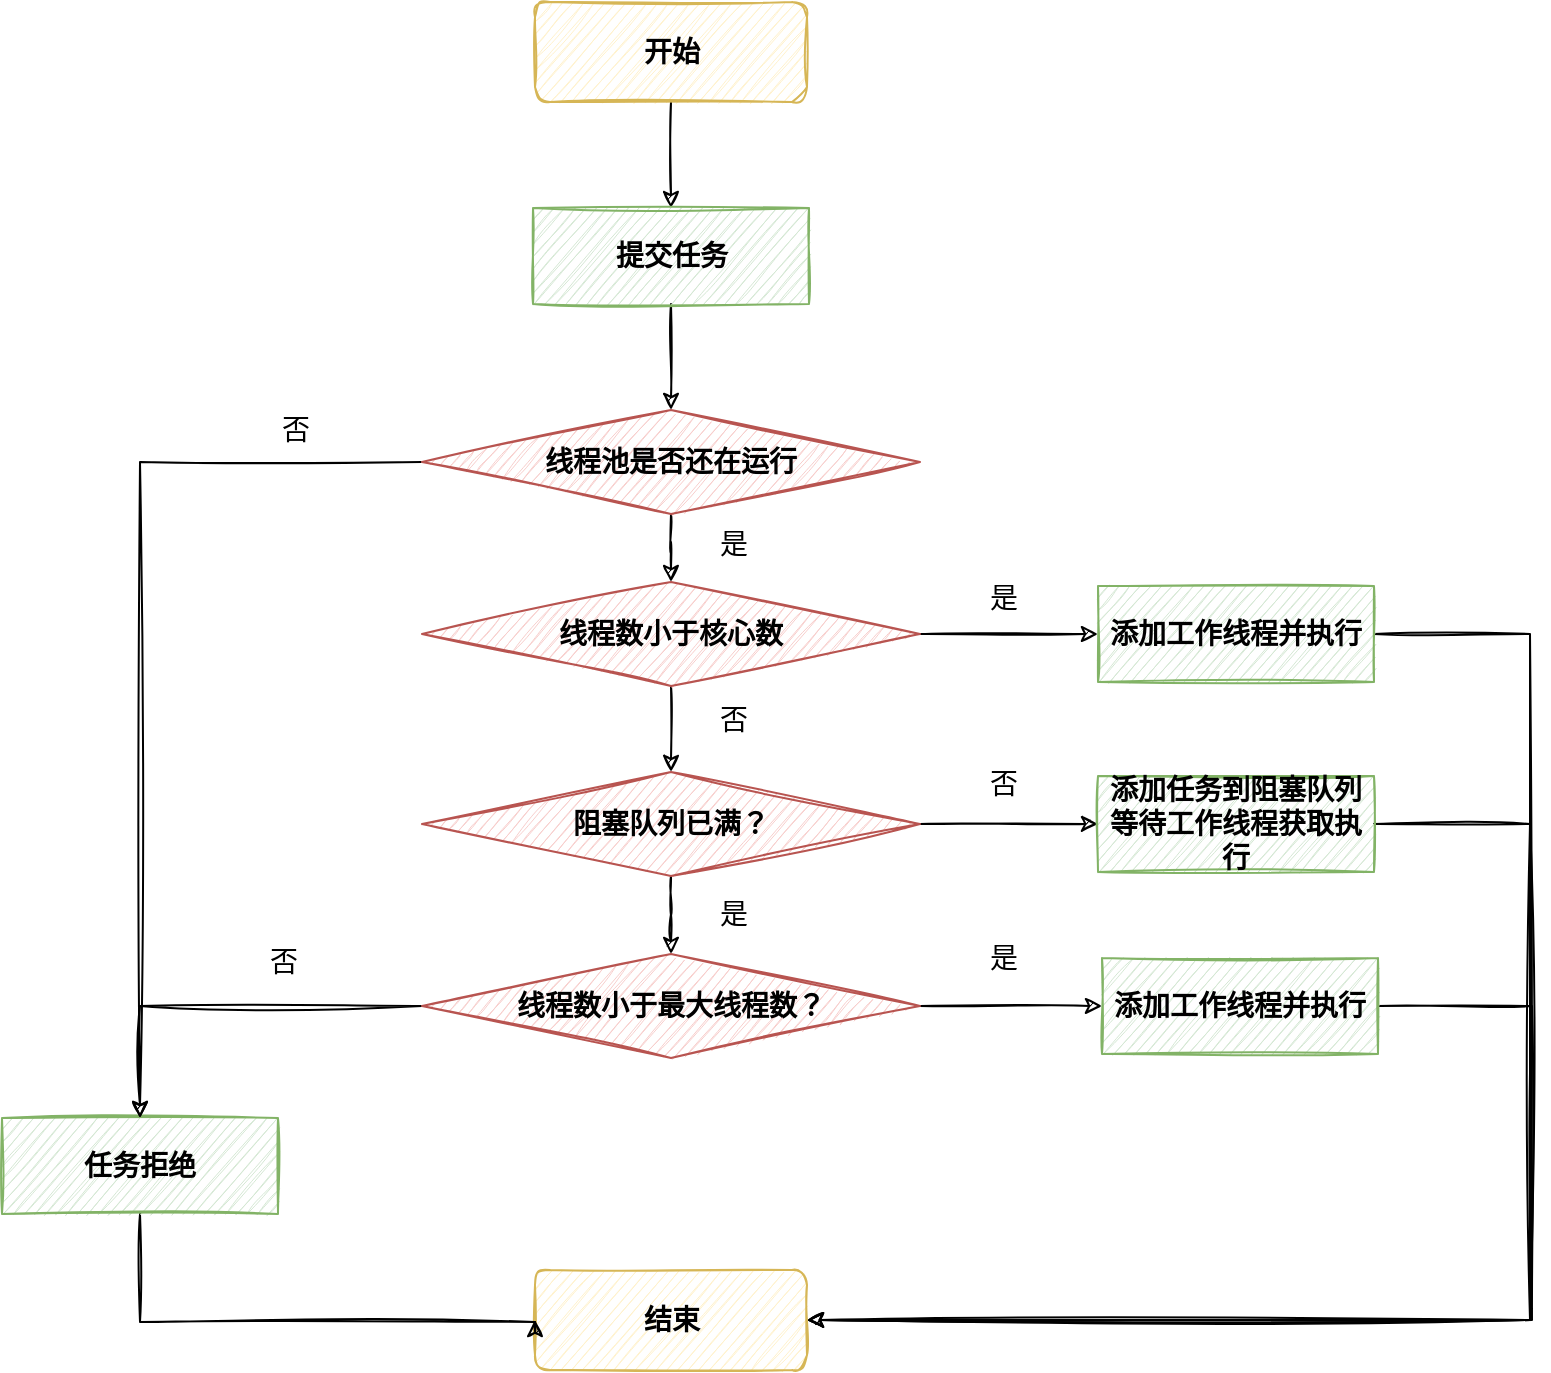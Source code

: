 <mxfile version="16.0.0" type="github">
  <diagram id="FFCrXQkO12scRr8ujQMa" name="第 1 页">
    <mxGraphModel dx="1422" dy="762" grid="0" gridSize="10" guides="1" tooltips="1" connect="1" arrows="1" fold="1" page="0" pageScale="1" pageWidth="827" pageHeight="1169" math="0" shadow="0">
      <root>
        <mxCell id="0" />
        <mxCell id="1" parent="0" />
        <mxCell id="0lQiH7m6wBVxPv7ZPS4I-15" value="" style="edgeStyle=orthogonalEdgeStyle;rounded=0;orthogonalLoop=1;jettySize=auto;html=1;fontSize=14;sketch=1;" edge="1" parent="1" source="0lQiH7m6wBVxPv7ZPS4I-1" target="0lQiH7m6wBVxPv7ZPS4I-6">
          <mxGeometry relative="1" as="geometry" />
        </mxCell>
        <mxCell id="0lQiH7m6wBVxPv7ZPS4I-1" value="&lt;font style=&quot;font-size: 14px&quot;&gt;&lt;b&gt;开始&lt;/b&gt;&lt;/font&gt;" style="rounded=1;whiteSpace=wrap;html=1;fillColor=#fff2cc;strokeColor=#d6b656;sketch=1;" vertex="1" parent="1">
          <mxGeometry x="329.5" y="81" width="136" height="50" as="geometry" />
        </mxCell>
        <mxCell id="0lQiH7m6wBVxPv7ZPS4I-2" value="&lt;font style=&quot;font-size: 14px&quot;&gt;&lt;b&gt;结束&lt;/b&gt;&lt;/font&gt;" style="rounded=1;whiteSpace=wrap;html=1;fillColor=#fff2cc;strokeColor=#d6b656;sketch=1;" vertex="1" parent="1">
          <mxGeometry x="329.5" y="715" width="136" height="50" as="geometry" />
        </mxCell>
        <mxCell id="0lQiH7m6wBVxPv7ZPS4I-16" value="" style="edgeStyle=orthogonalEdgeStyle;rounded=0;orthogonalLoop=1;jettySize=auto;html=1;fontSize=14;sketch=1;" edge="1" parent="1" source="0lQiH7m6wBVxPv7ZPS4I-6" target="0lQiH7m6wBVxPv7ZPS4I-8">
          <mxGeometry relative="1" as="geometry" />
        </mxCell>
        <mxCell id="0lQiH7m6wBVxPv7ZPS4I-6" value="&lt;b&gt;提交任务&lt;/b&gt;" style="rounded=0;whiteSpace=wrap;html=1;fontSize=14;fillColor=#d5e8d4;strokeColor=#82b366;sketch=1;" vertex="1" parent="1">
          <mxGeometry x="328.5" y="184" width="138" height="48" as="geometry" />
        </mxCell>
        <mxCell id="0lQiH7m6wBVxPv7ZPS4I-24" style="edgeStyle=orthogonalEdgeStyle;rounded=0;orthogonalLoop=1;jettySize=auto;html=1;entryX=0;entryY=0.5;entryDx=0;entryDy=0;fontSize=14;sketch=1;" edge="1" parent="1" source="0lQiH7m6wBVxPv7ZPS4I-7" target="0lQiH7m6wBVxPv7ZPS4I-2">
          <mxGeometry relative="1" as="geometry">
            <Array as="points">
              <mxPoint x="132" y="741" />
            </Array>
          </mxGeometry>
        </mxCell>
        <mxCell id="0lQiH7m6wBVxPv7ZPS4I-7" value="&lt;b&gt;任务拒绝&lt;/b&gt;" style="rounded=0;whiteSpace=wrap;html=1;fontSize=14;fillColor=#d5e8d4;strokeColor=#82b366;sketch=1;" vertex="1" parent="1">
          <mxGeometry x="63" y="639" width="138" height="48" as="geometry" />
        </mxCell>
        <mxCell id="0lQiH7m6wBVxPv7ZPS4I-17" value="" style="edgeStyle=orthogonalEdgeStyle;rounded=0;orthogonalLoop=1;jettySize=auto;html=1;fontSize=14;sketch=1;" edge="1" parent="1" source="0lQiH7m6wBVxPv7ZPS4I-8" target="0lQiH7m6wBVxPv7ZPS4I-9">
          <mxGeometry relative="1" as="geometry" />
        </mxCell>
        <mxCell id="0lQiH7m6wBVxPv7ZPS4I-21" style="edgeStyle=orthogonalEdgeStyle;rounded=0;orthogonalLoop=1;jettySize=auto;html=1;entryX=0.5;entryY=0;entryDx=0;entryDy=0;fontSize=14;sketch=1;" edge="1" parent="1" source="0lQiH7m6wBVxPv7ZPS4I-8" target="0lQiH7m6wBVxPv7ZPS4I-7">
          <mxGeometry relative="1" as="geometry" />
        </mxCell>
        <mxCell id="0lQiH7m6wBVxPv7ZPS4I-8" value="&lt;b&gt;线程池是否还在运行&lt;/b&gt;" style="rhombus;whiteSpace=wrap;html=1;sketch=1;fontSize=14;fillColor=#f8cecc;strokeColor=#b85450;" vertex="1" parent="1">
          <mxGeometry x="273" y="285" width="249" height="52" as="geometry" />
        </mxCell>
        <mxCell id="0lQiH7m6wBVxPv7ZPS4I-18" value="" style="edgeStyle=orthogonalEdgeStyle;rounded=0;orthogonalLoop=1;jettySize=auto;html=1;fontSize=14;sketch=1;" edge="1" parent="1" source="0lQiH7m6wBVxPv7ZPS4I-9" target="0lQiH7m6wBVxPv7ZPS4I-10">
          <mxGeometry relative="1" as="geometry" />
        </mxCell>
        <mxCell id="0lQiH7m6wBVxPv7ZPS4I-25" style="edgeStyle=orthogonalEdgeStyle;rounded=0;orthogonalLoop=1;jettySize=auto;html=1;entryX=0;entryY=0.5;entryDx=0;entryDy=0;fontSize=14;sketch=1;" edge="1" parent="1" source="0lQiH7m6wBVxPv7ZPS4I-9" target="0lQiH7m6wBVxPv7ZPS4I-12">
          <mxGeometry relative="1" as="geometry" />
        </mxCell>
        <mxCell id="0lQiH7m6wBVxPv7ZPS4I-9" value="&lt;b&gt;线程数小于核心数&lt;/b&gt;" style="rhombus;whiteSpace=wrap;html=1;sketch=1;fontSize=14;fillColor=#f8cecc;strokeColor=#b85450;" vertex="1" parent="1">
          <mxGeometry x="273" y="371" width="249" height="52" as="geometry" />
        </mxCell>
        <mxCell id="0lQiH7m6wBVxPv7ZPS4I-19" value="" style="edgeStyle=orthogonalEdgeStyle;rounded=0;orthogonalLoop=1;jettySize=auto;html=1;fontSize=14;sketch=1;" edge="1" parent="1" source="0lQiH7m6wBVxPv7ZPS4I-10" target="0lQiH7m6wBVxPv7ZPS4I-11">
          <mxGeometry relative="1" as="geometry" />
        </mxCell>
        <mxCell id="0lQiH7m6wBVxPv7ZPS4I-27" style="edgeStyle=orthogonalEdgeStyle;rounded=0;orthogonalLoop=1;jettySize=auto;html=1;fontSize=14;sketch=1;" edge="1" parent="1" source="0lQiH7m6wBVxPv7ZPS4I-10" target="0lQiH7m6wBVxPv7ZPS4I-13">
          <mxGeometry relative="1" as="geometry" />
        </mxCell>
        <mxCell id="0lQiH7m6wBVxPv7ZPS4I-10" value="&lt;b&gt;阻塞队列已满？&lt;/b&gt;" style="rhombus;whiteSpace=wrap;html=1;sketch=1;fontSize=14;fillColor=#f8cecc;strokeColor=#b85450;" vertex="1" parent="1">
          <mxGeometry x="273" y="466" width="249" height="52" as="geometry" />
        </mxCell>
        <mxCell id="0lQiH7m6wBVxPv7ZPS4I-20" style="edgeStyle=orthogonalEdgeStyle;rounded=0;orthogonalLoop=1;jettySize=auto;html=1;fontSize=14;sketch=1;" edge="1" parent="1" source="0lQiH7m6wBVxPv7ZPS4I-11" target="0lQiH7m6wBVxPv7ZPS4I-7">
          <mxGeometry relative="1" as="geometry" />
        </mxCell>
        <mxCell id="0lQiH7m6wBVxPv7ZPS4I-29" style="edgeStyle=orthogonalEdgeStyle;rounded=0;orthogonalLoop=1;jettySize=auto;html=1;entryX=0;entryY=0.5;entryDx=0;entryDy=0;fontSize=14;sketch=1;" edge="1" parent="1" source="0lQiH7m6wBVxPv7ZPS4I-11" target="0lQiH7m6wBVxPv7ZPS4I-14">
          <mxGeometry relative="1" as="geometry" />
        </mxCell>
        <mxCell id="0lQiH7m6wBVxPv7ZPS4I-11" value="&lt;b&gt;线程数小于最大线程数？&lt;/b&gt;" style="rhombus;whiteSpace=wrap;html=1;sketch=1;fontSize=14;fillColor=#f8cecc;strokeColor=#b85450;" vertex="1" parent="1">
          <mxGeometry x="273" y="557" width="249" height="52" as="geometry" />
        </mxCell>
        <mxCell id="0lQiH7m6wBVxPv7ZPS4I-30" style="edgeStyle=orthogonalEdgeStyle;rounded=0;orthogonalLoop=1;jettySize=auto;html=1;entryX=1;entryY=0.5;entryDx=0;entryDy=0;fontSize=14;sketch=1;" edge="1" parent="1" source="0lQiH7m6wBVxPv7ZPS4I-12" target="0lQiH7m6wBVxPv7ZPS4I-2">
          <mxGeometry relative="1" as="geometry">
            <Array as="points">
              <mxPoint x="827" y="397" />
              <mxPoint x="827" y="740" />
            </Array>
          </mxGeometry>
        </mxCell>
        <mxCell id="0lQiH7m6wBVxPv7ZPS4I-12" value="&lt;b&gt;添加工作线程并执行&lt;/b&gt;" style="rounded=0;whiteSpace=wrap;html=1;fontSize=14;fillColor=#d5e8d4;strokeColor=#82b366;sketch=1;" vertex="1" parent="1">
          <mxGeometry x="611" y="373" width="138" height="48" as="geometry" />
        </mxCell>
        <mxCell id="0lQiH7m6wBVxPv7ZPS4I-32" style="edgeStyle=orthogonalEdgeStyle;rounded=0;orthogonalLoop=1;jettySize=auto;html=1;entryX=1;entryY=0.5;entryDx=0;entryDy=0;fontSize=14;sketch=1;" edge="1" parent="1" source="0lQiH7m6wBVxPv7ZPS4I-13" target="0lQiH7m6wBVxPv7ZPS4I-2">
          <mxGeometry relative="1" as="geometry">
            <Array as="points">
              <mxPoint x="827" y="492" />
              <mxPoint x="827" y="740" />
            </Array>
          </mxGeometry>
        </mxCell>
        <mxCell id="0lQiH7m6wBVxPv7ZPS4I-13" value="&lt;b&gt;添加任务到阻塞队列等待工作线程获取执行&lt;/b&gt;" style="rounded=0;whiteSpace=wrap;html=1;fontSize=14;fillColor=#d5e8d4;strokeColor=#82b366;sketch=1;" vertex="1" parent="1">
          <mxGeometry x="611" y="468" width="138" height="48" as="geometry" />
        </mxCell>
        <mxCell id="0lQiH7m6wBVxPv7ZPS4I-33" style="edgeStyle=orthogonalEdgeStyle;rounded=0;orthogonalLoop=1;jettySize=auto;html=1;entryX=1;entryY=0.5;entryDx=0;entryDy=0;fontSize=14;sketch=1;" edge="1" parent="1" source="0lQiH7m6wBVxPv7ZPS4I-14" target="0lQiH7m6wBVxPv7ZPS4I-2">
          <mxGeometry relative="1" as="geometry">
            <Array as="points">
              <mxPoint x="828" y="583" />
              <mxPoint x="828" y="740" />
            </Array>
          </mxGeometry>
        </mxCell>
        <mxCell id="0lQiH7m6wBVxPv7ZPS4I-14" value="&lt;b&gt;添加工作线程并执行&lt;/b&gt;" style="rounded=0;whiteSpace=wrap;html=1;fontSize=14;fillColor=#d5e8d4;strokeColor=#82b366;sketch=1;" vertex="1" parent="1">
          <mxGeometry x="613" y="559" width="138" height="48" as="geometry" />
        </mxCell>
        <mxCell id="0lQiH7m6wBVxPv7ZPS4I-34" value="否" style="text;html=1;strokeColor=none;fillColor=none;align=center;verticalAlign=middle;whiteSpace=wrap;rounded=0;sketch=1;fontSize=14;" vertex="1" parent="1">
          <mxGeometry x="180" y="280" width="60" height="30" as="geometry" />
        </mxCell>
        <mxCell id="0lQiH7m6wBVxPv7ZPS4I-35" value="否" style="text;html=1;strokeColor=none;fillColor=none;align=center;verticalAlign=middle;whiteSpace=wrap;rounded=0;sketch=1;fontSize=14;" vertex="1" parent="1">
          <mxGeometry x="174" y="546" width="60" height="30" as="geometry" />
        </mxCell>
        <mxCell id="0lQiH7m6wBVxPv7ZPS4I-36" value="否" style="text;html=1;strokeColor=none;fillColor=none;align=center;verticalAlign=middle;whiteSpace=wrap;rounded=0;sketch=1;fontSize=14;" vertex="1" parent="1">
          <mxGeometry x="399" y="425" width="60" height="30" as="geometry" />
        </mxCell>
        <mxCell id="0lQiH7m6wBVxPv7ZPS4I-37" value="否" style="text;html=1;strokeColor=none;fillColor=none;align=center;verticalAlign=middle;whiteSpace=wrap;rounded=0;sketch=1;fontSize=14;" vertex="1" parent="1">
          <mxGeometry x="534" y="457" width="60" height="30" as="geometry" />
        </mxCell>
        <mxCell id="0lQiH7m6wBVxPv7ZPS4I-38" value="是" style="text;html=1;strokeColor=none;fillColor=none;align=center;verticalAlign=middle;whiteSpace=wrap;rounded=0;sketch=1;fontSize=14;" vertex="1" parent="1">
          <mxGeometry x="399" y="337" width="60" height="30" as="geometry" />
        </mxCell>
        <mxCell id="0lQiH7m6wBVxPv7ZPS4I-39" value="是" style="text;html=1;strokeColor=none;fillColor=none;align=center;verticalAlign=middle;whiteSpace=wrap;rounded=0;sketch=1;fontSize=14;" vertex="1" parent="1">
          <mxGeometry x="534" y="364" width="60" height="30" as="geometry" />
        </mxCell>
        <mxCell id="0lQiH7m6wBVxPv7ZPS4I-40" value="是" style="text;html=1;strokeColor=none;fillColor=none;align=center;verticalAlign=middle;whiteSpace=wrap;rounded=0;sketch=1;fontSize=14;" vertex="1" parent="1">
          <mxGeometry x="534" y="544" width="60" height="30" as="geometry" />
        </mxCell>
        <mxCell id="0lQiH7m6wBVxPv7ZPS4I-41" value="是" style="text;html=1;strokeColor=none;fillColor=none;align=center;verticalAlign=middle;whiteSpace=wrap;rounded=0;sketch=1;fontSize=14;" vertex="1" parent="1">
          <mxGeometry x="399" y="522" width="60" height="30" as="geometry" />
        </mxCell>
      </root>
    </mxGraphModel>
  </diagram>
</mxfile>
